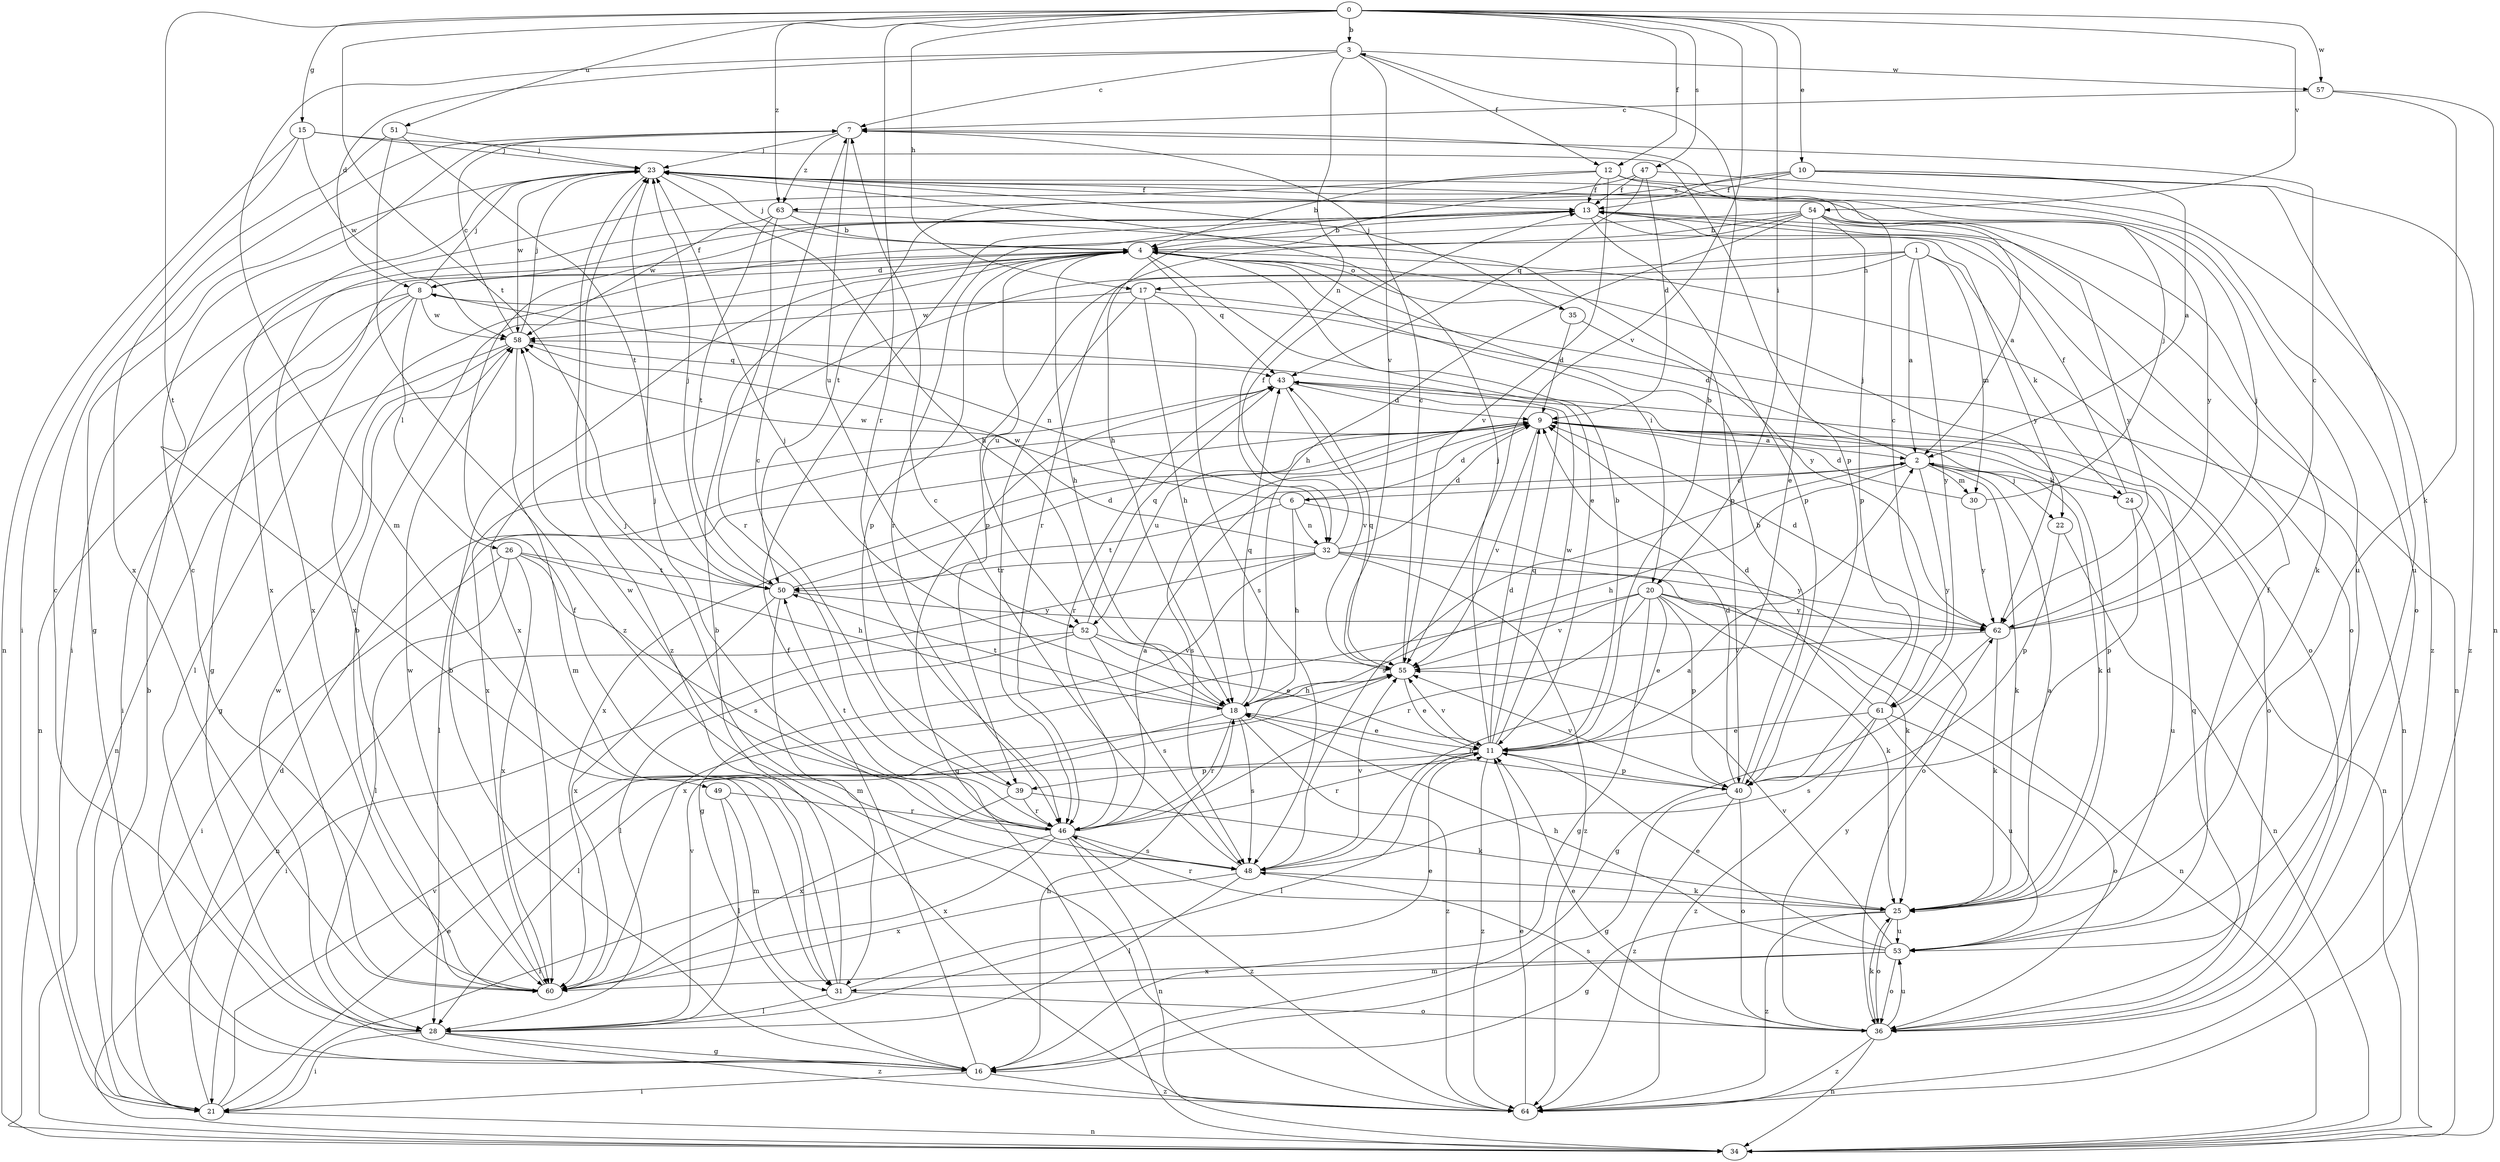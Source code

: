strict digraph  {
0;
1;
2;
3;
4;
6;
7;
8;
9;
10;
11;
12;
13;
15;
16;
17;
18;
20;
21;
22;
23;
24;
25;
26;
28;
30;
31;
32;
34;
35;
36;
39;
40;
43;
46;
47;
48;
49;
50;
51;
52;
53;
54;
55;
57;
58;
60;
61;
62;
63;
64;
0 -> 3  [label=b];
0 -> 10  [label=e];
0 -> 12  [label=f];
0 -> 15  [label=g];
0 -> 17  [label=h];
0 -> 20  [label=i];
0 -> 46  [label=r];
0 -> 47  [label=s];
0 -> 49  [label=t];
0 -> 50  [label=t];
0 -> 51  [label=u];
0 -> 54  [label=v];
0 -> 55  [label=v];
0 -> 57  [label=w];
0 -> 63  [label=z];
1 -> 2  [label=a];
1 -> 17  [label=h];
1 -> 24  [label=k];
1 -> 30  [label=m];
1 -> 39  [label=p];
1 -> 60  [label=x];
1 -> 61  [label=y];
2 -> 6  [label=c];
2 -> 8  [label=d];
2 -> 18  [label=h];
2 -> 22  [label=j];
2 -> 24  [label=k];
2 -> 25  [label=k];
2 -> 30  [label=m];
2 -> 48  [label=s];
2 -> 61  [label=y];
3 -> 7  [label=c];
3 -> 8  [label=d];
3 -> 12  [label=f];
3 -> 31  [label=m];
3 -> 32  [label=n];
3 -> 55  [label=v];
3 -> 57  [label=w];
4 -> 8  [label=d];
4 -> 11  [label=e];
4 -> 16  [label=g];
4 -> 18  [label=h];
4 -> 20  [label=i];
4 -> 22  [label=j];
4 -> 23  [label=j];
4 -> 35  [label=o];
4 -> 36  [label=o];
4 -> 39  [label=p];
4 -> 43  [label=q];
4 -> 52  [label=u];
6 -> 9  [label=d];
6 -> 18  [label=h];
6 -> 32  [label=n];
6 -> 36  [label=o];
6 -> 50  [label=t];
6 -> 58  [label=w];
7 -> 23  [label=j];
7 -> 52  [label=u];
7 -> 63  [label=z];
8 -> 13  [label=f];
8 -> 21  [label=i];
8 -> 23  [label=j];
8 -> 26  [label=l];
8 -> 28  [label=l];
8 -> 32  [label=n];
8 -> 34  [label=n];
8 -> 58  [label=w];
9 -> 2  [label=a];
9 -> 25  [label=k];
9 -> 28  [label=l];
9 -> 34  [label=n];
9 -> 48  [label=s];
9 -> 52  [label=u];
9 -> 55  [label=v];
9 -> 60  [label=x];
10 -> 2  [label=a];
10 -> 13  [label=f];
10 -> 50  [label=t];
10 -> 53  [label=u];
10 -> 63  [label=z];
10 -> 64  [label=z];
11 -> 3  [label=b];
11 -> 4  [label=b];
11 -> 9  [label=d];
11 -> 23  [label=j];
11 -> 28  [label=l];
11 -> 39  [label=p];
11 -> 40  [label=p];
11 -> 43  [label=q];
11 -> 46  [label=r];
11 -> 55  [label=v];
11 -> 58  [label=w];
11 -> 64  [label=z];
12 -> 4  [label=b];
12 -> 13  [label=f];
12 -> 21  [label=i];
12 -> 36  [label=o];
12 -> 53  [label=u];
12 -> 55  [label=v];
13 -> 4  [label=b];
13 -> 34  [label=n];
13 -> 36  [label=o];
13 -> 40  [label=p];
13 -> 46  [label=r];
13 -> 60  [label=x];
13 -> 62  [label=y];
15 -> 21  [label=i];
15 -> 23  [label=j];
15 -> 34  [label=n];
15 -> 40  [label=p];
15 -> 58  [label=w];
16 -> 4  [label=b];
16 -> 13  [label=f];
16 -> 18  [label=h];
16 -> 21  [label=i];
16 -> 64  [label=z];
17 -> 18  [label=h];
17 -> 34  [label=n];
17 -> 46  [label=r];
17 -> 48  [label=s];
17 -> 58  [label=w];
18 -> 11  [label=e];
18 -> 23  [label=j];
18 -> 28  [label=l];
18 -> 43  [label=q];
18 -> 46  [label=r];
18 -> 48  [label=s];
18 -> 50  [label=t];
18 -> 64  [label=z];
20 -> 11  [label=e];
20 -> 16  [label=g];
20 -> 25  [label=k];
20 -> 34  [label=n];
20 -> 40  [label=p];
20 -> 46  [label=r];
20 -> 55  [label=v];
20 -> 60  [label=x];
20 -> 62  [label=y];
21 -> 4  [label=b];
21 -> 9  [label=d];
21 -> 11  [label=e];
21 -> 34  [label=n];
21 -> 55  [label=v];
22 -> 34  [label=n];
22 -> 40  [label=p];
23 -> 13  [label=f];
23 -> 16  [label=g];
23 -> 18  [label=h];
23 -> 58  [label=w];
23 -> 60  [label=x];
23 -> 62  [label=y];
23 -> 64  [label=z];
24 -> 13  [label=f];
24 -> 40  [label=p];
24 -> 53  [label=u];
25 -> 2  [label=a];
25 -> 9  [label=d];
25 -> 16  [label=g];
25 -> 36  [label=o];
25 -> 46  [label=r];
25 -> 53  [label=u];
25 -> 64  [label=z];
26 -> 18  [label=h];
26 -> 21  [label=i];
26 -> 28  [label=l];
26 -> 48  [label=s];
26 -> 50  [label=t];
26 -> 60  [label=x];
28 -> 7  [label=c];
28 -> 16  [label=g];
28 -> 21  [label=i];
28 -> 55  [label=v];
28 -> 58  [label=w];
28 -> 64  [label=z];
30 -> 9  [label=d];
30 -> 23  [label=j];
30 -> 62  [label=y];
31 -> 4  [label=b];
31 -> 11  [label=e];
31 -> 13  [label=f];
31 -> 28  [label=l];
31 -> 36  [label=o];
32 -> 9  [label=d];
32 -> 13  [label=f];
32 -> 16  [label=g];
32 -> 25  [label=k];
32 -> 34  [label=n];
32 -> 50  [label=t];
32 -> 58  [label=w];
32 -> 62  [label=y];
32 -> 64  [label=z];
34 -> 43  [label=q];
35 -> 9  [label=d];
35 -> 23  [label=j];
35 -> 62  [label=y];
36 -> 11  [label=e];
36 -> 25  [label=k];
36 -> 34  [label=n];
36 -> 43  [label=q];
36 -> 48  [label=s];
36 -> 53  [label=u];
36 -> 62  [label=y];
36 -> 64  [label=z];
39 -> 7  [label=c];
39 -> 25  [label=k];
39 -> 46  [label=r];
39 -> 60  [label=x];
40 -> 4  [label=b];
40 -> 9  [label=d];
40 -> 16  [label=g];
40 -> 18  [label=h];
40 -> 36  [label=o];
40 -> 55  [label=v];
40 -> 64  [label=z];
43 -> 9  [label=d];
43 -> 36  [label=o];
43 -> 46  [label=r];
43 -> 55  [label=v];
43 -> 60  [label=x];
46 -> 2  [label=a];
46 -> 21  [label=i];
46 -> 23  [label=j];
46 -> 34  [label=n];
46 -> 48  [label=s];
46 -> 50  [label=t];
46 -> 58  [label=w];
46 -> 60  [label=x];
46 -> 64  [label=z];
47 -> 9  [label=d];
47 -> 13  [label=f];
47 -> 18  [label=h];
47 -> 43  [label=q];
47 -> 64  [label=z];
48 -> 2  [label=a];
48 -> 7  [label=c];
48 -> 23  [label=j];
48 -> 25  [label=k];
48 -> 28  [label=l];
48 -> 55  [label=v];
48 -> 60  [label=x];
49 -> 28  [label=l];
49 -> 31  [label=m];
49 -> 46  [label=r];
50 -> 9  [label=d];
50 -> 23  [label=j];
50 -> 31  [label=m];
50 -> 60  [label=x];
50 -> 62  [label=y];
51 -> 23  [label=j];
51 -> 50  [label=t];
51 -> 60  [label=x];
51 -> 64  [label=z];
52 -> 11  [label=e];
52 -> 21  [label=i];
52 -> 28  [label=l];
52 -> 43  [label=q];
52 -> 48  [label=s];
52 -> 55  [label=v];
53 -> 11  [label=e];
53 -> 13  [label=f];
53 -> 18  [label=h];
53 -> 31  [label=m];
53 -> 36  [label=o];
53 -> 55  [label=v];
53 -> 60  [label=x];
54 -> 2  [label=a];
54 -> 4  [label=b];
54 -> 11  [label=e];
54 -> 18  [label=h];
54 -> 25  [label=k];
54 -> 40  [label=p];
54 -> 46  [label=r];
54 -> 60  [label=x];
54 -> 62  [label=y];
55 -> 7  [label=c];
55 -> 11  [label=e];
55 -> 18  [label=h];
55 -> 43  [label=q];
57 -> 7  [label=c];
57 -> 25  [label=k];
57 -> 34  [label=n];
58 -> 7  [label=c];
58 -> 16  [label=g];
58 -> 23  [label=j];
58 -> 31  [label=m];
58 -> 34  [label=n];
58 -> 43  [label=q];
60 -> 4  [label=b];
60 -> 7  [label=c];
60 -> 58  [label=w];
61 -> 7  [label=c];
61 -> 9  [label=d];
61 -> 11  [label=e];
61 -> 36  [label=o];
61 -> 48  [label=s];
61 -> 53  [label=u];
61 -> 64  [label=z];
62 -> 7  [label=c];
62 -> 9  [label=d];
62 -> 16  [label=g];
62 -> 23  [label=j];
62 -> 25  [label=k];
62 -> 55  [label=v];
63 -> 4  [label=b];
63 -> 40  [label=p];
63 -> 46  [label=r];
63 -> 50  [label=t];
63 -> 58  [label=w];
64 -> 11  [label=e];
}
